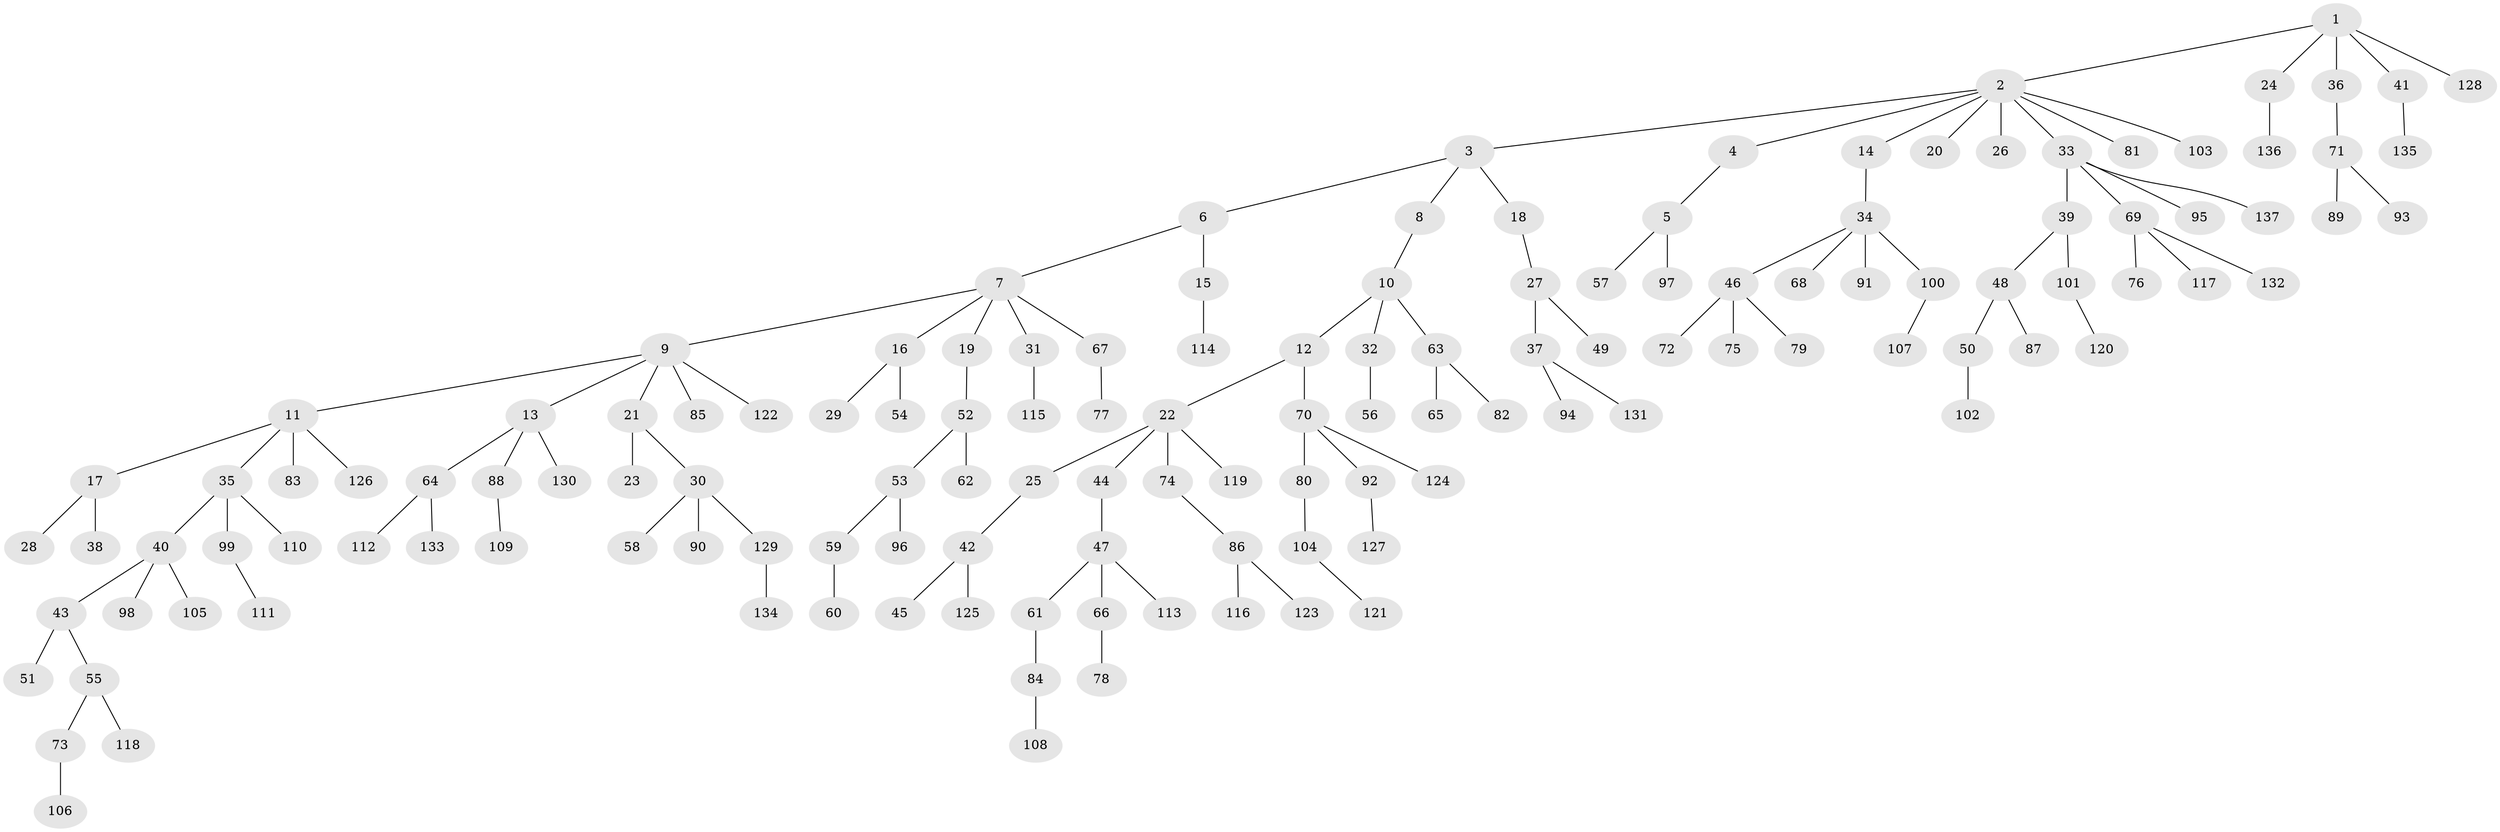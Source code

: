 // coarse degree distribution, {3: 0.11764705882352941, 4: 0.07058823529411765, 5: 0.023529411764705882, 2: 0.29411764705882354, 6: 0.011764705882352941, 8: 0.011764705882352941, 1: 0.47058823529411764}
// Generated by graph-tools (version 1.1) at 2025/37/03/04/25 23:37:28]
// undirected, 137 vertices, 136 edges
graph export_dot {
  node [color=gray90,style=filled];
  1;
  2;
  3;
  4;
  5;
  6;
  7;
  8;
  9;
  10;
  11;
  12;
  13;
  14;
  15;
  16;
  17;
  18;
  19;
  20;
  21;
  22;
  23;
  24;
  25;
  26;
  27;
  28;
  29;
  30;
  31;
  32;
  33;
  34;
  35;
  36;
  37;
  38;
  39;
  40;
  41;
  42;
  43;
  44;
  45;
  46;
  47;
  48;
  49;
  50;
  51;
  52;
  53;
  54;
  55;
  56;
  57;
  58;
  59;
  60;
  61;
  62;
  63;
  64;
  65;
  66;
  67;
  68;
  69;
  70;
  71;
  72;
  73;
  74;
  75;
  76;
  77;
  78;
  79;
  80;
  81;
  82;
  83;
  84;
  85;
  86;
  87;
  88;
  89;
  90;
  91;
  92;
  93;
  94;
  95;
  96;
  97;
  98;
  99;
  100;
  101;
  102;
  103;
  104;
  105;
  106;
  107;
  108;
  109;
  110;
  111;
  112;
  113;
  114;
  115;
  116;
  117;
  118;
  119;
  120;
  121;
  122;
  123;
  124;
  125;
  126;
  127;
  128;
  129;
  130;
  131;
  132;
  133;
  134;
  135;
  136;
  137;
  1 -- 2;
  1 -- 24;
  1 -- 36;
  1 -- 41;
  1 -- 128;
  2 -- 3;
  2 -- 4;
  2 -- 14;
  2 -- 20;
  2 -- 26;
  2 -- 33;
  2 -- 81;
  2 -- 103;
  3 -- 6;
  3 -- 8;
  3 -- 18;
  4 -- 5;
  5 -- 57;
  5 -- 97;
  6 -- 7;
  6 -- 15;
  7 -- 9;
  7 -- 16;
  7 -- 19;
  7 -- 31;
  7 -- 67;
  8 -- 10;
  9 -- 11;
  9 -- 13;
  9 -- 21;
  9 -- 85;
  9 -- 122;
  10 -- 12;
  10 -- 32;
  10 -- 63;
  11 -- 17;
  11 -- 35;
  11 -- 83;
  11 -- 126;
  12 -- 22;
  12 -- 70;
  13 -- 64;
  13 -- 88;
  13 -- 130;
  14 -- 34;
  15 -- 114;
  16 -- 29;
  16 -- 54;
  17 -- 28;
  17 -- 38;
  18 -- 27;
  19 -- 52;
  21 -- 23;
  21 -- 30;
  22 -- 25;
  22 -- 44;
  22 -- 74;
  22 -- 119;
  24 -- 136;
  25 -- 42;
  27 -- 37;
  27 -- 49;
  30 -- 58;
  30 -- 90;
  30 -- 129;
  31 -- 115;
  32 -- 56;
  33 -- 39;
  33 -- 69;
  33 -- 95;
  33 -- 137;
  34 -- 46;
  34 -- 68;
  34 -- 91;
  34 -- 100;
  35 -- 40;
  35 -- 99;
  35 -- 110;
  36 -- 71;
  37 -- 94;
  37 -- 131;
  39 -- 48;
  39 -- 101;
  40 -- 43;
  40 -- 98;
  40 -- 105;
  41 -- 135;
  42 -- 45;
  42 -- 125;
  43 -- 51;
  43 -- 55;
  44 -- 47;
  46 -- 72;
  46 -- 75;
  46 -- 79;
  47 -- 61;
  47 -- 66;
  47 -- 113;
  48 -- 50;
  48 -- 87;
  50 -- 102;
  52 -- 53;
  52 -- 62;
  53 -- 59;
  53 -- 96;
  55 -- 73;
  55 -- 118;
  59 -- 60;
  61 -- 84;
  63 -- 65;
  63 -- 82;
  64 -- 112;
  64 -- 133;
  66 -- 78;
  67 -- 77;
  69 -- 76;
  69 -- 117;
  69 -- 132;
  70 -- 80;
  70 -- 92;
  70 -- 124;
  71 -- 89;
  71 -- 93;
  73 -- 106;
  74 -- 86;
  80 -- 104;
  84 -- 108;
  86 -- 116;
  86 -- 123;
  88 -- 109;
  92 -- 127;
  99 -- 111;
  100 -- 107;
  101 -- 120;
  104 -- 121;
  129 -- 134;
}
